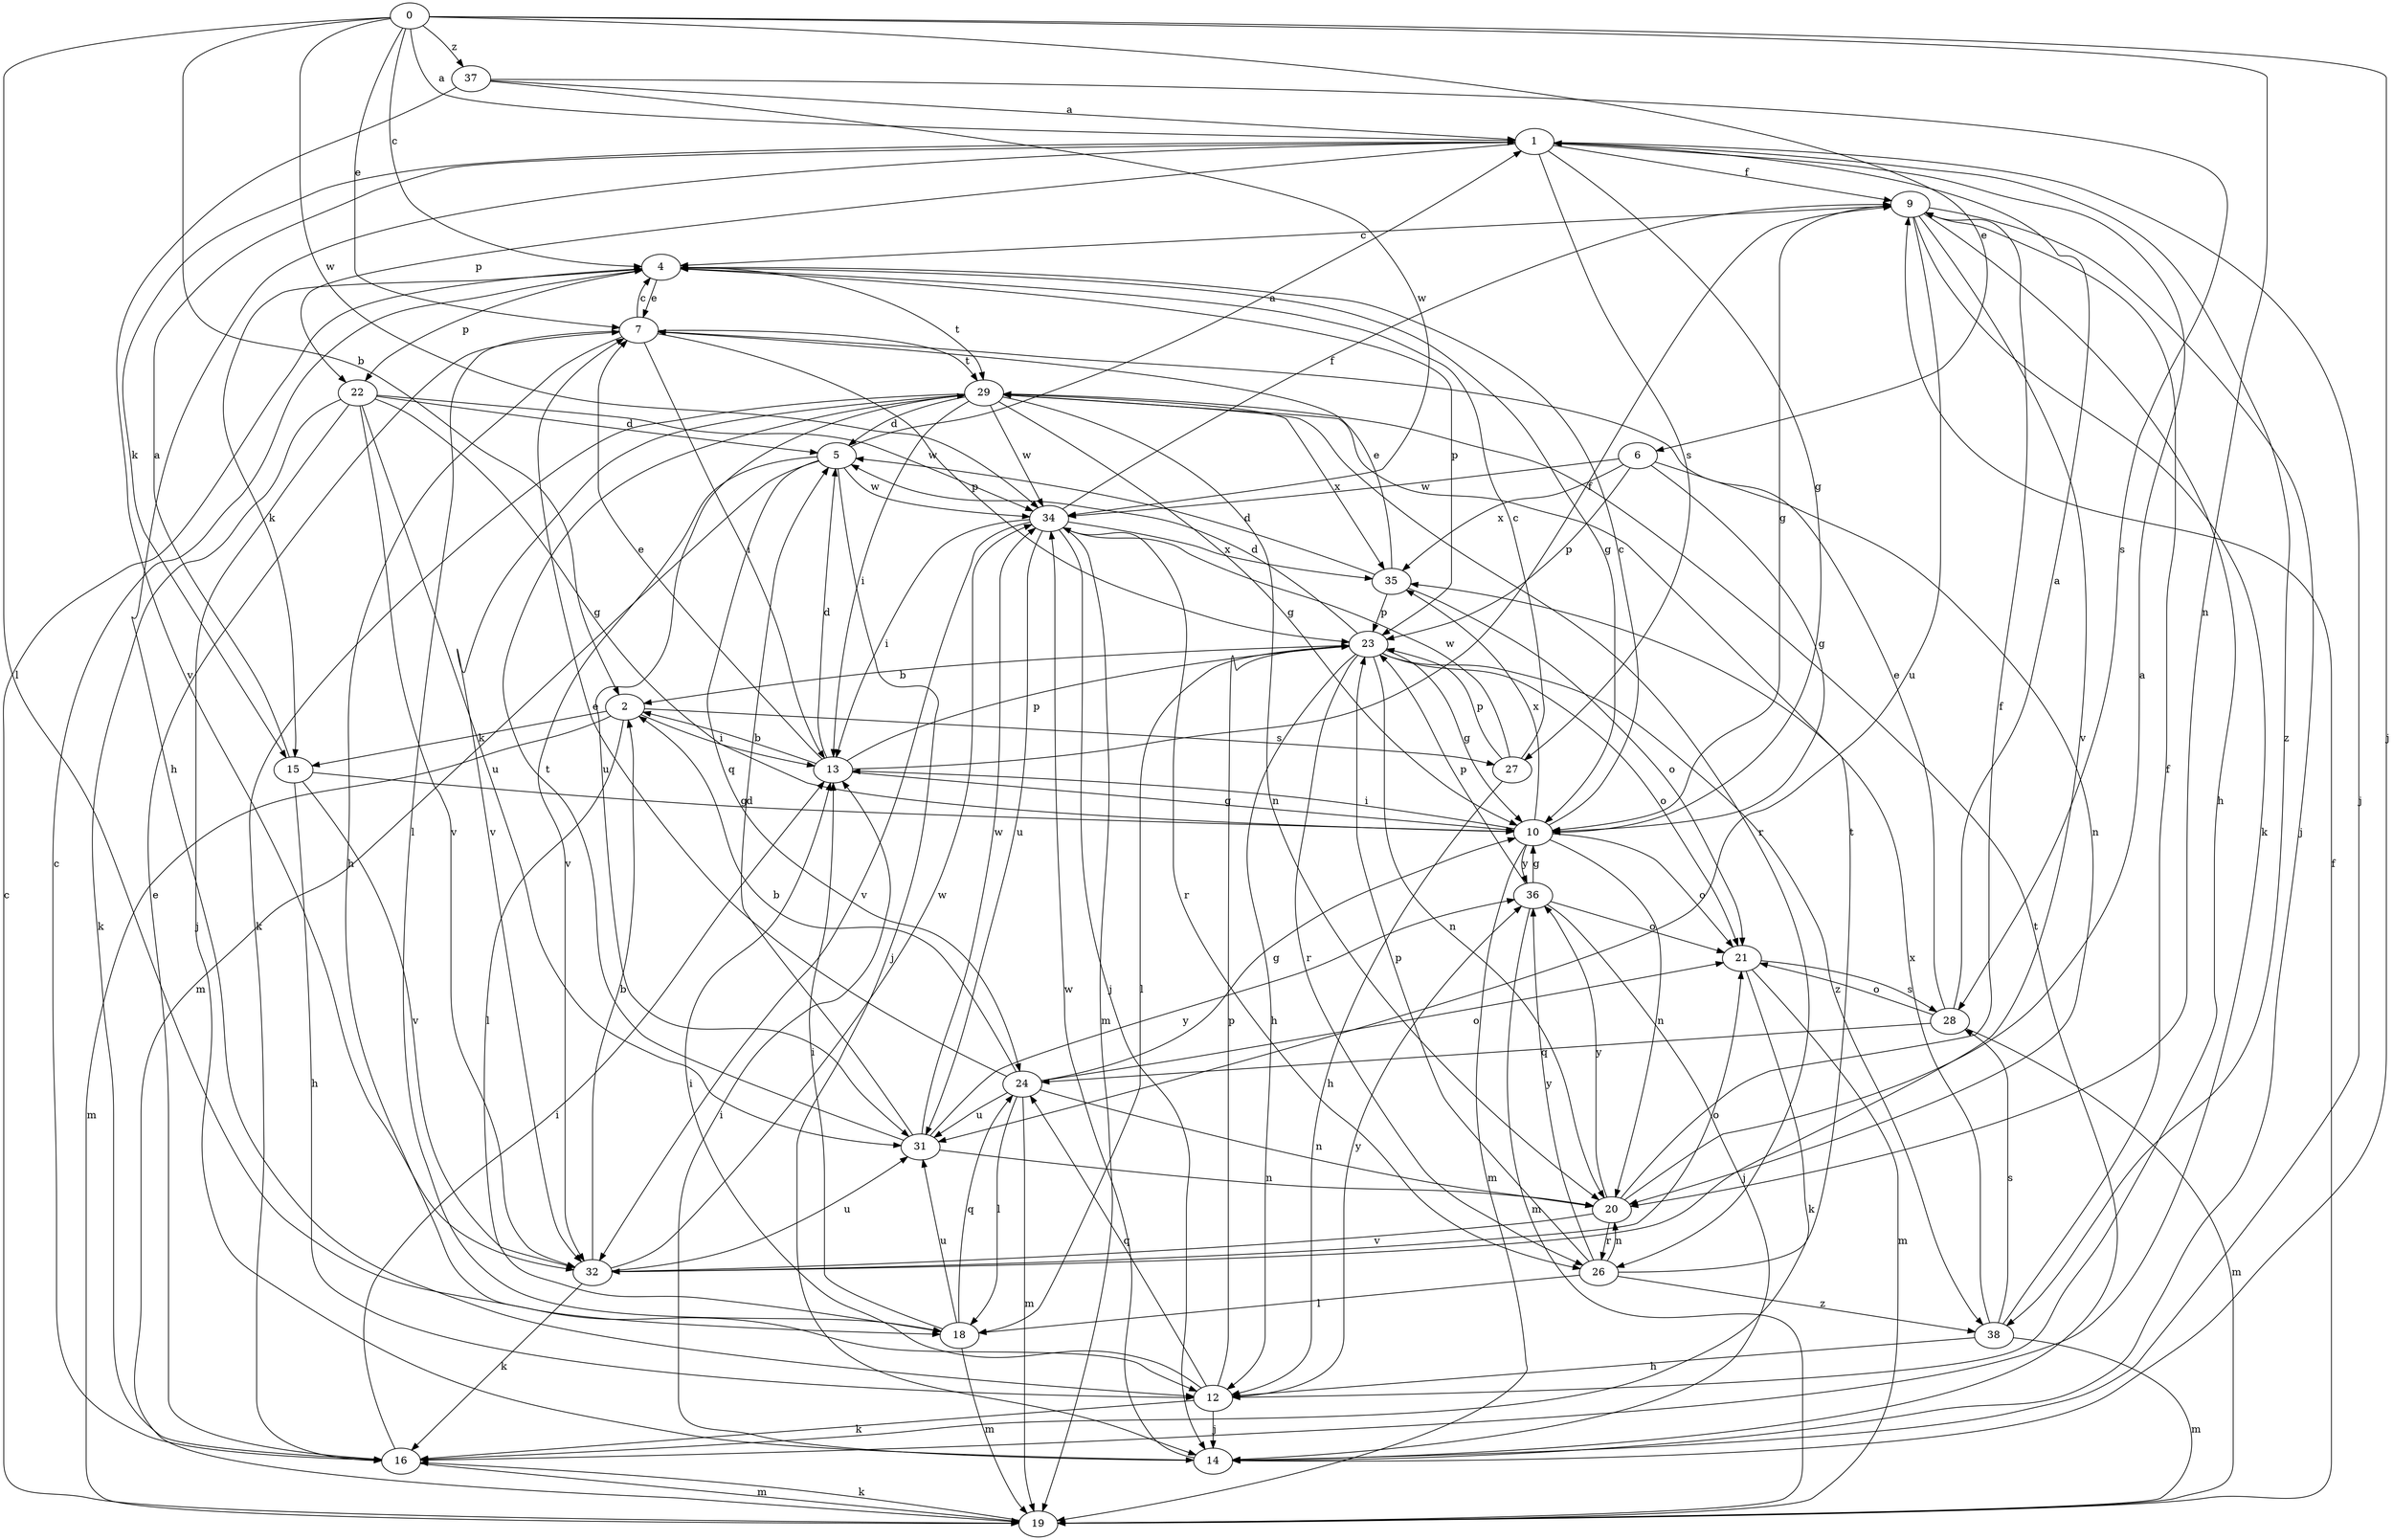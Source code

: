 strict digraph  {
0;
1;
2;
4;
5;
6;
7;
9;
10;
12;
13;
14;
15;
16;
18;
19;
20;
21;
22;
23;
24;
26;
27;
28;
29;
31;
32;
34;
35;
36;
37;
38;
0 -> 1  [label=a];
0 -> 2  [label=b];
0 -> 4  [label=c];
0 -> 6  [label=e];
0 -> 7  [label=e];
0 -> 14  [label=j];
0 -> 18  [label=l];
0 -> 20  [label=n];
0 -> 34  [label=w];
0 -> 37  [label=z];
1 -> 9  [label=f];
1 -> 10  [label=g];
1 -> 12  [label=h];
1 -> 14  [label=j];
1 -> 15  [label=k];
1 -> 22  [label=p];
1 -> 27  [label=s];
1 -> 38  [label=z];
2 -> 13  [label=i];
2 -> 15  [label=k];
2 -> 18  [label=l];
2 -> 19  [label=m];
2 -> 27  [label=s];
4 -> 7  [label=e];
4 -> 10  [label=g];
4 -> 15  [label=k];
4 -> 22  [label=p];
4 -> 23  [label=p];
4 -> 29  [label=t];
5 -> 1  [label=a];
5 -> 14  [label=j];
5 -> 19  [label=m];
5 -> 24  [label=q];
5 -> 32  [label=v];
5 -> 34  [label=w];
6 -> 10  [label=g];
6 -> 20  [label=n];
6 -> 23  [label=p];
6 -> 34  [label=w];
6 -> 35  [label=x];
7 -> 4  [label=c];
7 -> 12  [label=h];
7 -> 13  [label=i];
7 -> 18  [label=l];
7 -> 23  [label=p];
7 -> 29  [label=t];
9 -> 4  [label=c];
9 -> 10  [label=g];
9 -> 12  [label=h];
9 -> 14  [label=j];
9 -> 16  [label=k];
9 -> 31  [label=u];
9 -> 32  [label=v];
10 -> 4  [label=c];
10 -> 13  [label=i];
10 -> 19  [label=m];
10 -> 20  [label=n];
10 -> 21  [label=o];
10 -> 35  [label=x];
10 -> 36  [label=y];
12 -> 13  [label=i];
12 -> 14  [label=j];
12 -> 16  [label=k];
12 -> 23  [label=p];
12 -> 24  [label=q];
12 -> 36  [label=y];
13 -> 2  [label=b];
13 -> 5  [label=d];
13 -> 7  [label=e];
13 -> 9  [label=f];
13 -> 10  [label=g];
13 -> 23  [label=p];
14 -> 13  [label=i];
14 -> 29  [label=t];
14 -> 34  [label=w];
15 -> 1  [label=a];
15 -> 10  [label=g];
15 -> 12  [label=h];
15 -> 32  [label=v];
16 -> 4  [label=c];
16 -> 7  [label=e];
16 -> 13  [label=i];
16 -> 19  [label=m];
18 -> 13  [label=i];
18 -> 19  [label=m];
18 -> 24  [label=q];
18 -> 31  [label=u];
19 -> 4  [label=c];
19 -> 9  [label=f];
19 -> 16  [label=k];
20 -> 1  [label=a];
20 -> 9  [label=f];
20 -> 26  [label=r];
20 -> 32  [label=v];
20 -> 36  [label=y];
21 -> 16  [label=k];
21 -> 19  [label=m];
21 -> 28  [label=s];
22 -> 5  [label=d];
22 -> 10  [label=g];
22 -> 14  [label=j];
22 -> 16  [label=k];
22 -> 31  [label=u];
22 -> 32  [label=v];
22 -> 34  [label=w];
23 -> 2  [label=b];
23 -> 5  [label=d];
23 -> 10  [label=g];
23 -> 12  [label=h];
23 -> 18  [label=l];
23 -> 20  [label=n];
23 -> 21  [label=o];
23 -> 26  [label=r];
23 -> 38  [label=z];
24 -> 2  [label=b];
24 -> 7  [label=e];
24 -> 10  [label=g];
24 -> 18  [label=l];
24 -> 19  [label=m];
24 -> 20  [label=n];
24 -> 21  [label=o];
24 -> 31  [label=u];
26 -> 18  [label=l];
26 -> 20  [label=n];
26 -> 23  [label=p];
26 -> 29  [label=t];
26 -> 36  [label=y];
26 -> 38  [label=z];
27 -> 4  [label=c];
27 -> 12  [label=h];
27 -> 23  [label=p];
27 -> 34  [label=w];
28 -> 1  [label=a];
28 -> 7  [label=e];
28 -> 19  [label=m];
28 -> 21  [label=o];
28 -> 24  [label=q];
29 -> 5  [label=d];
29 -> 10  [label=g];
29 -> 13  [label=i];
29 -> 16  [label=k];
29 -> 20  [label=n];
29 -> 26  [label=r];
29 -> 31  [label=u];
29 -> 32  [label=v];
29 -> 34  [label=w];
29 -> 35  [label=x];
31 -> 5  [label=d];
31 -> 20  [label=n];
31 -> 29  [label=t];
31 -> 34  [label=w];
31 -> 36  [label=y];
32 -> 2  [label=b];
32 -> 16  [label=k];
32 -> 21  [label=o];
32 -> 31  [label=u];
32 -> 34  [label=w];
34 -> 9  [label=f];
34 -> 13  [label=i];
34 -> 14  [label=j];
34 -> 19  [label=m];
34 -> 26  [label=r];
34 -> 31  [label=u];
34 -> 32  [label=v];
34 -> 35  [label=x];
35 -> 5  [label=d];
35 -> 7  [label=e];
35 -> 21  [label=o];
35 -> 23  [label=p];
36 -> 10  [label=g];
36 -> 14  [label=j];
36 -> 19  [label=m];
36 -> 21  [label=o];
36 -> 23  [label=p];
37 -> 1  [label=a];
37 -> 28  [label=s];
37 -> 32  [label=v];
37 -> 34  [label=w];
38 -> 9  [label=f];
38 -> 12  [label=h];
38 -> 19  [label=m];
38 -> 28  [label=s];
38 -> 35  [label=x];
}
